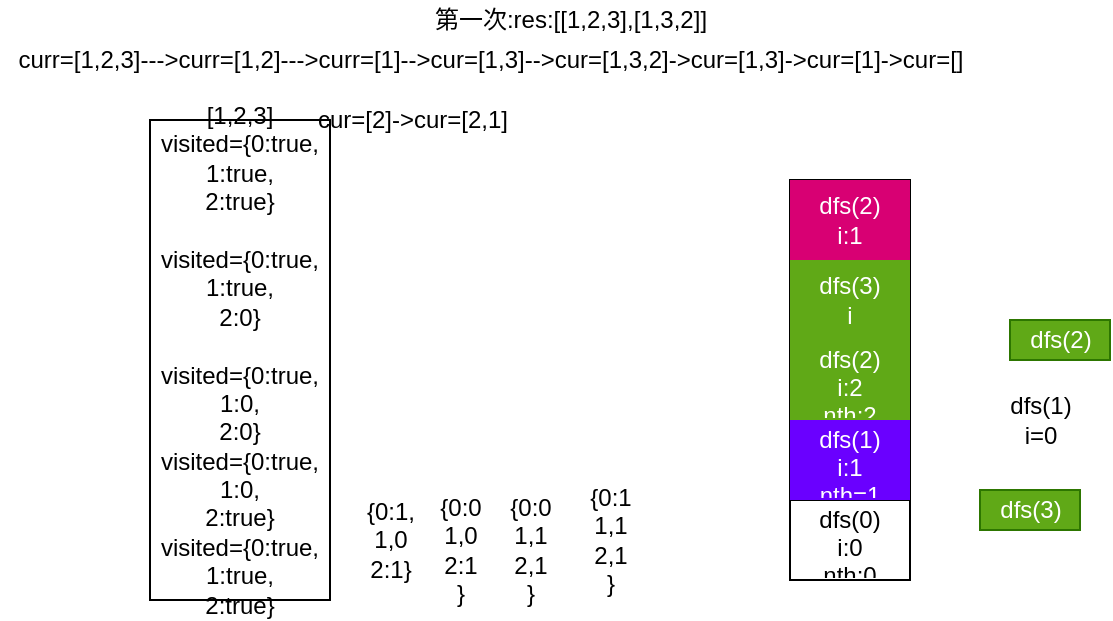 <mxfile>
    <diagram id="absHFq-nqDjGYdz_NRFo" name="Page-1">
        <mxGraphModel dx="1633" dy="319" grid="1" gridSize="10" guides="1" tooltips="1" connect="1" arrows="1" fold="1" page="1" pageScale="1" pageWidth="1200" pageHeight="1920" math="0" shadow="0">
            <root>
                <mxCell id="0"/>
                <mxCell id="1" parent="0"/>
                <mxCell id="6" value="" style="shape=table;startSize=0;container=1;collapsible=0;childLayout=tableLayout;" vertex="1" parent="1">
                    <mxGeometry x="340" y="90" width="60" height="200" as="geometry"/>
                </mxCell>
                <mxCell id="7" value="" style="shape=partialRectangle;collapsible=0;dropTarget=0;pointerEvents=0;fillColor=none;top=0;left=0;bottom=0;right=0;points=[[0,0.5],[1,0.5]];portConstraint=eastwest;" vertex="1" parent="6">
                    <mxGeometry width="60" height="40" as="geometry"/>
                </mxCell>
                <mxCell id="8" value="dfs(2)&lt;br&gt;i:1" style="shape=partialRectangle;html=1;whiteSpace=wrap;connectable=0;overflow=hidden;fillColor=#d80073;top=0;left=0;bottom=0;right=0;pointerEvents=1;fontColor=#ffffff;strokeColor=#A50040;" vertex="1" parent="7">
                    <mxGeometry width="60" height="40" as="geometry">
                        <mxRectangle width="60" height="40" as="alternateBounds"/>
                    </mxGeometry>
                </mxCell>
                <mxCell id="9" value="" style="shape=partialRectangle;collapsible=0;dropTarget=0;pointerEvents=0;fillColor=none;top=0;left=0;bottom=0;right=0;points=[[0,0.5],[1,0.5]];portConstraint=eastwest;" vertex="1" parent="6">
                    <mxGeometry y="40" width="60" height="40" as="geometry"/>
                </mxCell>
                <mxCell id="10" value="dfs(3)&lt;br&gt;i" style="shape=partialRectangle;html=1;whiteSpace=wrap;connectable=0;overflow=hidden;fillColor=#60a917;top=0;left=0;bottom=0;right=0;pointerEvents=1;fontColor=#ffffff;strokeColor=#2D7600;" vertex="1" parent="9">
                    <mxGeometry width="60" height="40" as="geometry">
                        <mxRectangle width="60" height="40" as="alternateBounds"/>
                    </mxGeometry>
                </mxCell>
                <mxCell id="11" value="" style="shape=partialRectangle;collapsible=0;dropTarget=0;pointerEvents=0;fillColor=none;top=0;left=0;bottom=0;right=0;points=[[0,0.5],[1,0.5]];portConstraint=eastwest;" vertex="1" parent="6">
                    <mxGeometry y="80" width="60" height="40" as="geometry"/>
                </mxCell>
                <mxCell id="12" value="dfs(2)&lt;br&gt;i:2&lt;br&gt;nth:2" style="shape=partialRectangle;html=1;whiteSpace=wrap;connectable=0;overflow=hidden;top=0;left=0;bottom=0;right=0;pointerEvents=1;fillColor=#60a917;fontColor=#ffffff;strokeColor=#2D7600;" vertex="1" parent="11">
                    <mxGeometry width="60" height="40" as="geometry">
                        <mxRectangle width="60" height="40" as="alternateBounds"/>
                    </mxGeometry>
                </mxCell>
                <mxCell id="13" value="" style="shape=partialRectangle;collapsible=0;dropTarget=0;pointerEvents=0;fillColor=none;top=0;left=0;bottom=0;right=0;points=[[0,0.5],[1,0.5]];portConstraint=eastwest;" vertex="1" parent="6">
                    <mxGeometry y="120" width="60" height="40" as="geometry"/>
                </mxCell>
                <mxCell id="14" value="dfs(1)&lt;br&gt;i:1&lt;br&gt;nth=1" style="shape=partialRectangle;html=1;whiteSpace=wrap;connectable=0;overflow=hidden;top=0;left=0;bottom=0;right=0;pointerEvents=1;fillColor=#6a00ff;fontColor=#ffffff;strokeColor=#3700CC;" vertex="1" parent="13">
                    <mxGeometry width="60" height="40" as="geometry">
                        <mxRectangle width="60" height="40" as="alternateBounds"/>
                    </mxGeometry>
                </mxCell>
                <mxCell id="15" value="" style="shape=partialRectangle;collapsible=0;dropTarget=0;pointerEvents=0;fillColor=none;top=0;left=0;bottom=0;right=0;points=[[0,0.5],[1,0.5]];portConstraint=eastwest;" vertex="1" parent="6">
                    <mxGeometry y="160" width="60" height="40" as="geometry"/>
                </mxCell>
                <mxCell id="16" value="dfs(0)&lt;br&gt;i:0&lt;br&gt;nth:0" style="shape=partialRectangle;html=1;whiteSpace=wrap;connectable=0;overflow=hidden;fillColor=none;top=0;left=0;bottom=0;right=0;pointerEvents=1;" vertex="1" parent="15">
                    <mxGeometry width="60" height="40" as="geometry">
                        <mxRectangle width="60" height="40" as="alternateBounds"/>
                    </mxGeometry>
                </mxCell>
                <mxCell id="17" value="[1,2,3]&lt;br&gt;visited={0:true,&lt;br&gt;1:true,&lt;br&gt;2:true}&lt;br&gt;&lt;br&gt;visited={0:true,&lt;br&gt;1:true,&lt;br&gt;2:0}&lt;br&gt;&lt;br&gt;visited={0:true,&lt;br&gt;1:0,&lt;br&gt;2:0}&lt;br&gt;visited={0:true,&lt;br&gt;1:0,&lt;br&gt;2:true}&lt;br&gt;visited={0:true,&lt;br&gt;1:true,&lt;br&gt;2:true}" style="whiteSpace=wrap;html=1;" vertex="1" parent="1">
                    <mxGeometry x="20" y="60" width="90" height="240" as="geometry"/>
                </mxCell>
                <mxCell id="20" value="第一次:res:[[1,2,3],[1,3,2]]" style="text;html=1;align=center;verticalAlign=middle;resizable=0;points=[];autosize=1;strokeColor=none;fillColor=none;" vertex="1" parent="1">
                    <mxGeometry x="155" width="150" height="20" as="geometry"/>
                </mxCell>
                <mxCell id="21" value="curr=[1,2,3]---&amp;gt;curr=[1,2]---&amp;gt;curr=[1]--&amp;gt;cur=[1,3]--&amp;gt;cur=[1,3,2]-&amp;gt;cur=[1,3]-&amp;gt;cur=[1]-&amp;gt;cur=[]" style="text;html=1;align=center;verticalAlign=middle;resizable=0;points=[];autosize=1;strokeColor=none;fillColor=none;" vertex="1" parent="1">
                    <mxGeometry x="-55" y="20" width="490" height="20" as="geometry"/>
                </mxCell>
                <mxCell id="22" value="dfs(3)" style="text;html=1;align=center;verticalAlign=middle;resizable=0;points=[];autosize=1;strokeColor=#2D7600;fillColor=#60a917;fontColor=#ffffff;" vertex="1" parent="1">
                    <mxGeometry x="435" y="245" width="50" height="20" as="geometry"/>
                </mxCell>
                <mxCell id="23" value="{0:1,&lt;br&gt;1,0&lt;br&gt;2:1}" style="text;html=1;align=center;verticalAlign=middle;resizable=0;points=[];autosize=1;strokeColor=none;fillColor=none;" vertex="1" parent="1">
                    <mxGeometry x="120" y="245" width="40" height="50" as="geometry"/>
                </mxCell>
                <mxCell id="24" value="{0:0&lt;br&gt;1,0&lt;br&gt;2:1&lt;br&gt;}" style="text;html=1;align=center;verticalAlign=middle;resizable=0;points=[];autosize=1;strokeColor=none;fillColor=none;" vertex="1" parent="1">
                    <mxGeometry x="155" y="245" width="40" height="60" as="geometry"/>
                </mxCell>
                <mxCell id="25" value="{0:0&lt;br&gt;1,1&lt;br&gt;2,1&lt;br&gt;}" style="text;html=1;align=center;verticalAlign=middle;resizable=0;points=[];autosize=1;strokeColor=none;fillColor=none;" vertex="1" parent="1">
                    <mxGeometry x="190" y="245" width="40" height="60" as="geometry"/>
                </mxCell>
                <mxCell id="26" value="cur=[2]-&amp;gt;cur=[2,1]" style="text;html=1;align=center;verticalAlign=middle;resizable=0;points=[];autosize=1;strokeColor=none;fillColor=none;" vertex="1" parent="1">
                    <mxGeometry x="96" y="50" width="110" height="20" as="geometry"/>
                </mxCell>
                <mxCell id="28" value="dfs(1)&lt;br&gt;i=0" style="text;html=1;align=center;verticalAlign=middle;resizable=0;points=[];autosize=1;" vertex="1" parent="1">
                    <mxGeometry x="440" y="195" width="50" height="30" as="geometry"/>
                </mxCell>
                <mxCell id="29" value="{0:1&lt;br&gt;1,1&lt;br&gt;2,1&lt;br&gt;}" style="text;html=1;align=center;verticalAlign=middle;resizable=0;points=[];autosize=1;strokeColor=none;fillColor=none;" vertex="1" parent="1">
                    <mxGeometry x="230" y="240" width="40" height="60" as="geometry"/>
                </mxCell>
                <mxCell id="30" value="dfs(2)&lt;br&gt;" style="text;html=1;align=center;verticalAlign=middle;resizable=0;points=[];autosize=1;fillColor=#60a917;fontColor=#ffffff;strokeColor=#2D7600;" vertex="1" parent="1">
                    <mxGeometry x="450" y="160" width="50" height="20" as="geometry"/>
                </mxCell>
            </root>
        </mxGraphModel>
    </diagram>
</mxfile>